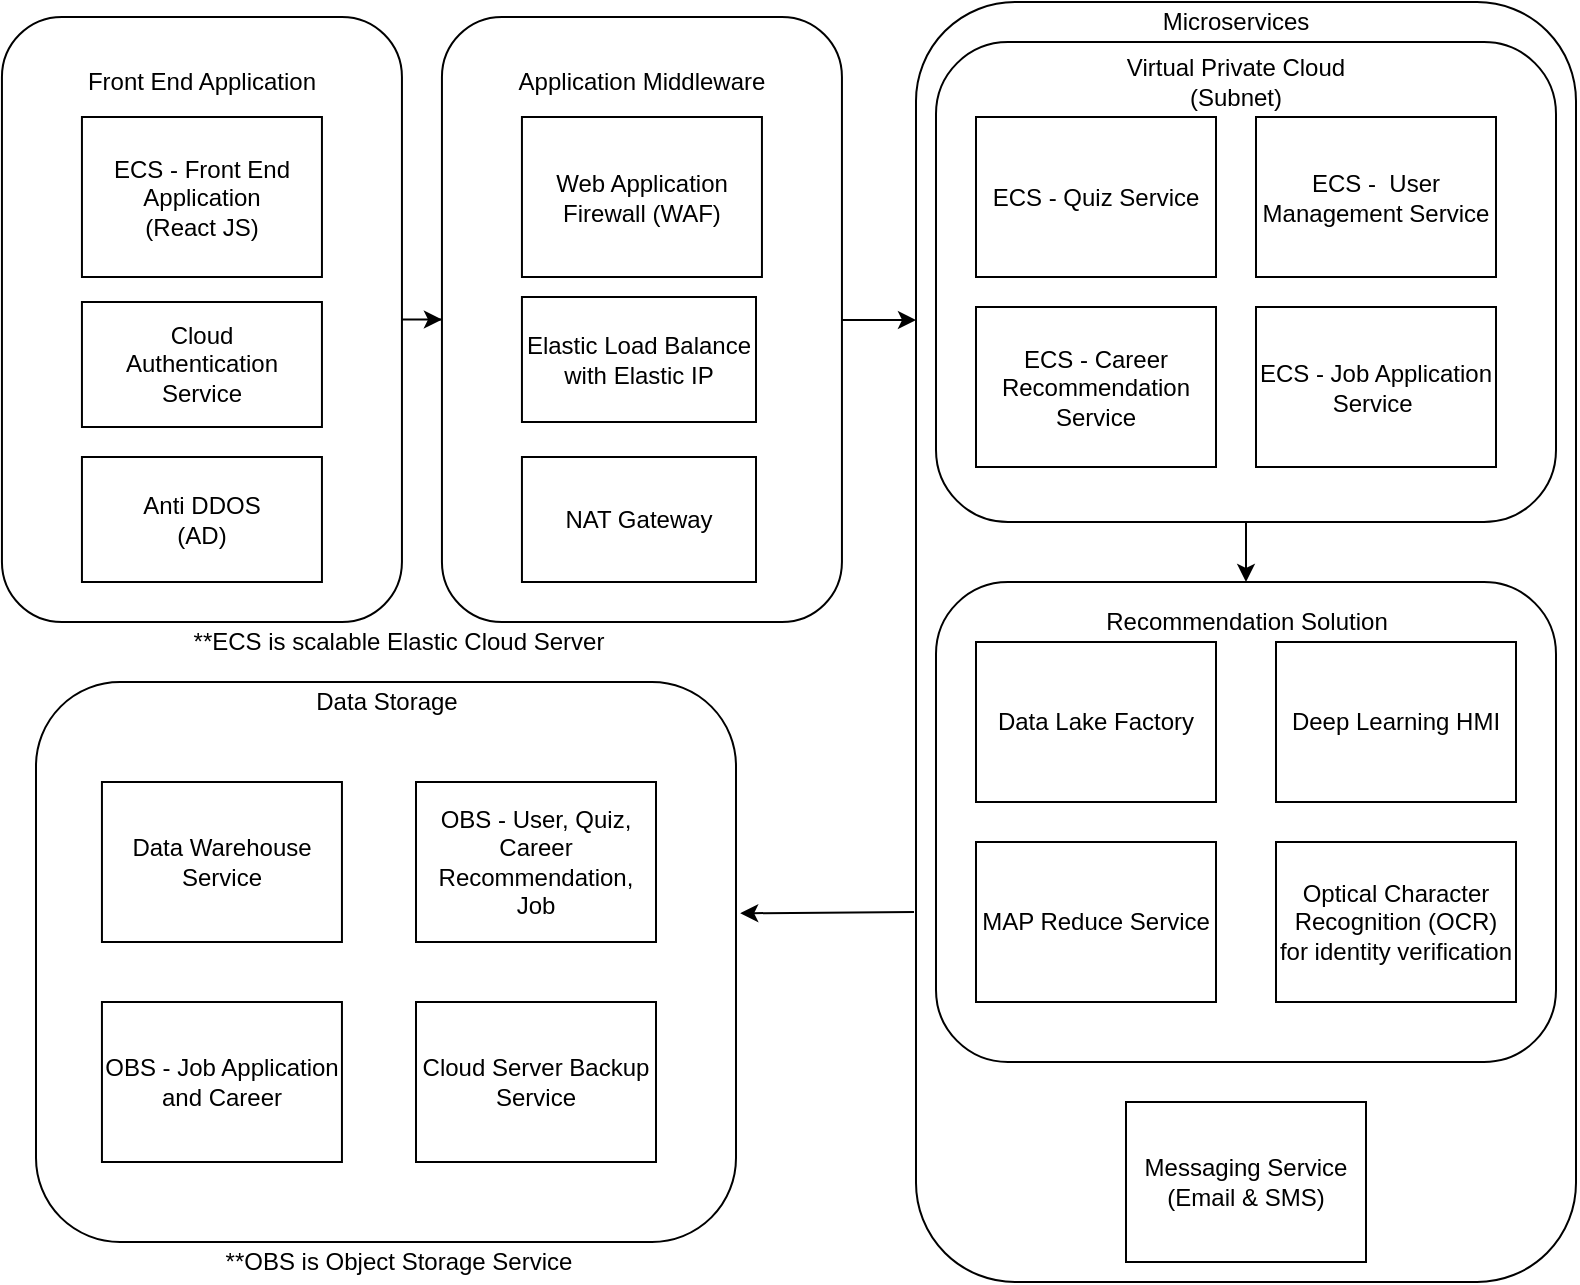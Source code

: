 <mxfile version="13.9.2" type="github">
  <diagram id="nAV24ww3LLRNLmaxk3Xn" name="Page-1">
    <mxGraphModel dx="947" dy="1787" grid="1" gridSize="10" guides="1" tooltips="1" connect="1" arrows="1" fold="1" page="1" pageScale="1" pageWidth="850" pageHeight="1100" math="0" shadow="0">
      <root>
        <mxCell id="0" />
        <mxCell id="1" parent="0" />
        <mxCell id="fLkIhGlnERfLDi7LbhyJ-6" value="" style="rounded=1;whiteSpace=wrap;html=1;" vertex="1" parent="1">
          <mxGeometry x="500" y="-20" width="330" height="640" as="geometry" />
        </mxCell>
        <mxCell id="fLkIhGlnERfLDi7LbhyJ-10" value="" style="rounded=1;whiteSpace=wrap;html=1;" vertex="1" parent="1">
          <mxGeometry x="510" width="310" height="240" as="geometry" />
        </mxCell>
        <mxCell id="fLkIhGlnERfLDi7LbhyJ-17" style="edgeStyle=orthogonalEdgeStyle;rounded=0;orthogonalLoop=1;jettySize=auto;html=1;" edge="1" parent="1" source="fLkIhGlnERfLDi7LbhyJ-8">
          <mxGeometry relative="1" as="geometry">
            <mxPoint x="500" y="139" as="targetPoint" />
            <Array as="points">
              <mxPoint x="500" y="139" />
            </Array>
          </mxGeometry>
        </mxCell>
        <mxCell id="fLkIhGlnERfLDi7LbhyJ-8" value="" style="rounded=1;whiteSpace=wrap;html=1;" vertex="1" parent="1">
          <mxGeometry x="262.97" y="-12.5" width="200" height="302.5" as="geometry" />
        </mxCell>
        <mxCell id="fLkIhGlnERfLDi7LbhyJ-9" style="edgeStyle=orthogonalEdgeStyle;rounded=0;orthogonalLoop=1;jettySize=auto;html=1;" edge="1" parent="1" source="fLkIhGlnERfLDi7LbhyJ-7" target="fLkIhGlnERfLDi7LbhyJ-8">
          <mxGeometry relative="1" as="geometry" />
        </mxCell>
        <mxCell id="fLkIhGlnERfLDi7LbhyJ-7" value="" style="rounded=1;whiteSpace=wrap;html=1;" vertex="1" parent="1">
          <mxGeometry x="42.97" y="-12.5" width="200" height="302.5" as="geometry" />
        </mxCell>
        <mxCell id="DOMseOueE0_xnXiFDASC-1" value="Cloud&lt;br&gt;Authentication Service&lt;br&gt;" style="rounded=0;whiteSpace=wrap;html=1;" parent="1" vertex="1">
          <mxGeometry x="82.97" y="130" width="120" height="62.5" as="geometry" />
        </mxCell>
        <mxCell id="DOMseOueE0_xnXiFDASC-2" value="ECS - Front End Application&lt;br&gt;(React JS)" style="rounded=0;whiteSpace=wrap;html=1;" parent="1" vertex="1">
          <mxGeometry x="82.97" y="37.5" width="120" height="80" as="geometry" />
        </mxCell>
        <mxCell id="DOMseOueE0_xnXiFDASC-3" value="Messaging Service (Email &amp;amp; SMS)" style="rounded=0;whiteSpace=wrap;html=1;" parent="1" vertex="1">
          <mxGeometry x="605" y="530" width="120" height="80" as="geometry" />
        </mxCell>
        <mxCell id="fLkIhGlnERfLDi7LbhyJ-4" value="Elastic Load Balance&lt;br&gt;with Elastic IP" style="rounded=0;whiteSpace=wrap;html=1;" vertex="1" parent="1">
          <mxGeometry x="302.97" y="127.5" width="117.03" height="62.5" as="geometry" />
        </mxCell>
        <mxCell id="fLkIhGlnERfLDi7LbhyJ-5" value="Web Application Firewall (WAF)" style="rounded=0;whiteSpace=wrap;html=1;" vertex="1" parent="1">
          <mxGeometry x="302.97" y="37.5" width="120" height="80" as="geometry" />
        </mxCell>
        <mxCell id="fLkIhGlnERfLDi7LbhyJ-11" value="" style="rounded=1;whiteSpace=wrap;html=1;" vertex="1" parent="1">
          <mxGeometry x="510" y="270" width="310" height="240" as="geometry" />
        </mxCell>
        <mxCell id="fLkIhGlnERfLDi7LbhyJ-23" value="" style="endArrow=classic;html=1;exitX=0.5;exitY=1;exitDx=0;exitDy=0;entryX=0.5;entryY=0;entryDx=0;entryDy=0;" edge="1" parent="1" source="fLkIhGlnERfLDi7LbhyJ-10" target="fLkIhGlnERfLDi7LbhyJ-11">
          <mxGeometry width="50" height="50" relative="1" as="geometry">
            <mxPoint x="370" y="320" as="sourcePoint" />
            <mxPoint x="420" y="270" as="targetPoint" />
          </mxGeometry>
        </mxCell>
        <mxCell id="DOMseOueE0_xnXiFDASC-4" value="Optical Character Recognition (OCR) for identity verification" style="rounded=0;whiteSpace=wrap;html=1;" parent="1" vertex="1">
          <mxGeometry x="680" y="400" width="120" height="80" as="geometry" />
        </mxCell>
        <mxCell id="DOMseOueE0_xnXiFDASC-6" value="Data Lake Factory" style="rounded=0;whiteSpace=wrap;html=1;" parent="1" vertex="1">
          <mxGeometry x="530" y="300" width="120" height="80" as="geometry" />
        </mxCell>
        <mxCell id="fLkIhGlnERfLDi7LbhyJ-2" value="MAP Reduce Service" style="rounded=0;whiteSpace=wrap;html=1;" vertex="1" parent="1">
          <mxGeometry x="530" y="400" width="120" height="80" as="geometry" />
        </mxCell>
        <mxCell id="fLkIhGlnERfLDi7LbhyJ-3" value="Deep Learning HMI" style="rounded=0;whiteSpace=wrap;html=1;" vertex="1" parent="1">
          <mxGeometry x="680" y="300" width="120" height="80" as="geometry" />
        </mxCell>
        <mxCell id="fLkIhGlnERfLDi7LbhyJ-24" value="" style="rounded=1;whiteSpace=wrap;html=1;" vertex="1" parent="1">
          <mxGeometry x="60" y="320" width="350" height="280" as="geometry" />
        </mxCell>
        <mxCell id="fLkIhGlnERfLDi7LbhyJ-25" value="" style="endArrow=classic;html=1;exitX=-0.003;exitY=0.711;exitDx=0;exitDy=0;exitPerimeter=0;entryX=1.006;entryY=0.413;entryDx=0;entryDy=0;entryPerimeter=0;" edge="1" parent="1" source="fLkIhGlnERfLDi7LbhyJ-6" target="fLkIhGlnERfLDi7LbhyJ-24">
          <mxGeometry width="50" height="50" relative="1" as="geometry">
            <mxPoint x="370" y="320" as="sourcePoint" />
            <mxPoint x="420" y="270" as="targetPoint" />
          </mxGeometry>
        </mxCell>
        <mxCell id="fLkIhGlnERfLDi7LbhyJ-29" value="ECS - Quiz Service" style="rounded=0;whiteSpace=wrap;html=1;" vertex="1" parent="1">
          <mxGeometry x="530" y="37.5" width="120" height="80" as="geometry" />
        </mxCell>
        <mxCell id="fLkIhGlnERfLDi7LbhyJ-30" value="ECS - &amp;nbsp;User Management Service" style="rounded=0;whiteSpace=wrap;html=1;" vertex="1" parent="1">
          <mxGeometry x="670" y="37.5" width="120" height="80" as="geometry" />
        </mxCell>
        <mxCell id="fLkIhGlnERfLDi7LbhyJ-31" value="ECS - Career Recommendation Service" style="rounded=0;whiteSpace=wrap;html=1;" vertex="1" parent="1">
          <mxGeometry x="530" y="132.5" width="120" height="80" as="geometry" />
        </mxCell>
        <mxCell id="fLkIhGlnERfLDi7LbhyJ-32" value="ECS - Job Application Service&amp;nbsp;" style="rounded=0;whiteSpace=wrap;html=1;" vertex="1" parent="1">
          <mxGeometry x="670" y="132.5" width="120" height="80" as="geometry" />
        </mxCell>
        <mxCell id="fLkIhGlnERfLDi7LbhyJ-33" value="Microservices" style="text;html=1;strokeColor=none;fillColor=none;align=center;verticalAlign=middle;whiteSpace=wrap;rounded=0;" vertex="1" parent="1">
          <mxGeometry x="640" y="-20" width="40" height="20" as="geometry" />
        </mxCell>
        <mxCell id="fLkIhGlnERfLDi7LbhyJ-34" value="Virtual Private Cloud (Subnet)" style="text;html=1;strokeColor=none;fillColor=none;align=center;verticalAlign=middle;whiteSpace=wrap;rounded=0;" vertex="1" parent="1">
          <mxGeometry x="590" y="10" width="140" height="20" as="geometry" />
        </mxCell>
        <mxCell id="fLkIhGlnERfLDi7LbhyJ-35" value="Application Middleware&lt;span style=&quot;color: rgba(0 , 0 , 0 , 0) ; font-family: monospace ; font-size: 0px&quot;&gt;%3CmxGraphModel%3E%3Croot%3E%3CmxCell%20id%3D%220%22%2F%3E%3CmxCell%20id%3D%221%22%20parent%3D%220%22%2F%3E%3CmxCell%20id%3D%222%22%20value%3D%22Virtual%20Private%20Cloud%22%20style%3D%22text%3Bhtml%3D1%3BstrokeColor%3Dnone%3BfillColor%3Dnone%3Balign%3Dcenter%3BverticalAlign%3Dmiddle%3BwhiteSpace%3Dwrap%3Brounded%3D0%3B%22%20vertex%3D%221%22%20parent%3D%221%22%3E%3CmxGeometry%20x%3D%22590%22%20y%3D%2210%22%20width%3D%22140%22%20height%3D%2220%22%20as%3D%22geometry%22%2F%3E%3C%2FmxCell%3E%3C%2Froot%3E%3C%2FmxGraphModel%3E&lt;/span&gt;" style="text;html=1;strokeColor=none;fillColor=none;align=center;verticalAlign=middle;whiteSpace=wrap;rounded=0;" vertex="1" parent="1">
          <mxGeometry x="292.97" y="10" width="140" height="20" as="geometry" />
        </mxCell>
        <mxCell id="fLkIhGlnERfLDi7LbhyJ-36" value="Front End Application" style="text;html=1;strokeColor=none;fillColor=none;align=center;verticalAlign=middle;whiteSpace=wrap;rounded=0;" vertex="1" parent="1">
          <mxGeometry x="72.97" y="10" width="140" height="20" as="geometry" />
        </mxCell>
        <mxCell id="fLkIhGlnERfLDi7LbhyJ-37" value="Recommendation Solution" style="text;html=1;strokeColor=none;fillColor=none;align=center;verticalAlign=middle;whiteSpace=wrap;rounded=0;" vertex="1" parent="1">
          <mxGeometry x="572.5" y="280" width="185" height="20" as="geometry" />
        </mxCell>
        <mxCell id="fLkIhGlnERfLDi7LbhyJ-40" value="Data Storage" style="text;html=1;strokeColor=none;fillColor=none;align=center;verticalAlign=middle;whiteSpace=wrap;rounded=0;" vertex="1" parent="1">
          <mxGeometry x="142.5" y="320" width="185" height="20" as="geometry" />
        </mxCell>
        <mxCell id="fLkIhGlnERfLDi7LbhyJ-41" value="Anti DDOS&lt;br&gt;(AD)" style="rounded=0;whiteSpace=wrap;html=1;" vertex="1" parent="1">
          <mxGeometry x="82.97" y="207.5" width="120" height="62.5" as="geometry" />
        </mxCell>
        <mxCell id="fLkIhGlnERfLDi7LbhyJ-43" value="NAT Gateway" style="rounded=0;whiteSpace=wrap;html=1;" vertex="1" parent="1">
          <mxGeometry x="302.97" y="207.5" width="117.03" height="62.5" as="geometry" />
        </mxCell>
        <mxCell id="fLkIhGlnERfLDi7LbhyJ-44" value="**ECS is scalable Elastic Cloud Server" style="text;html=1;strokeColor=none;fillColor=none;align=center;verticalAlign=middle;whiteSpace=wrap;rounded=0;" vertex="1" parent="1">
          <mxGeometry x="58" y="290" width="367.03" height="20" as="geometry" />
        </mxCell>
        <mxCell id="fLkIhGlnERfLDi7LbhyJ-45" value="**OBS is Object Storage Service" style="text;html=1;strokeColor=none;fillColor=none;align=center;verticalAlign=middle;whiteSpace=wrap;rounded=0;" vertex="1" parent="1">
          <mxGeometry x="58" y="600" width="367.03" height="20" as="geometry" />
        </mxCell>
        <mxCell id="fLkIhGlnERfLDi7LbhyJ-46" value="Data Warehouse Service" style="rounded=0;whiteSpace=wrap;html=1;" vertex="1" parent="1">
          <mxGeometry x="92.97" y="370" width="120" height="80" as="geometry" />
        </mxCell>
        <mxCell id="fLkIhGlnERfLDi7LbhyJ-48" value="OBS - User, Quiz, Career Recommendation, Job" style="rounded=0;whiteSpace=wrap;html=1;" vertex="1" parent="1">
          <mxGeometry x="250" y="370" width="120" height="80" as="geometry" />
        </mxCell>
        <mxCell id="fLkIhGlnERfLDi7LbhyJ-49" value="OBS - Job Application and Career" style="rounded=0;whiteSpace=wrap;html=1;" vertex="1" parent="1">
          <mxGeometry x="92.97" y="480" width="120" height="80" as="geometry" />
        </mxCell>
        <mxCell id="fLkIhGlnERfLDi7LbhyJ-50" value="Cloud Server Backup Service" style="rounded=0;whiteSpace=wrap;html=1;" vertex="1" parent="1">
          <mxGeometry x="250" y="480" width="120" height="80" as="geometry" />
        </mxCell>
      </root>
    </mxGraphModel>
  </diagram>
</mxfile>
